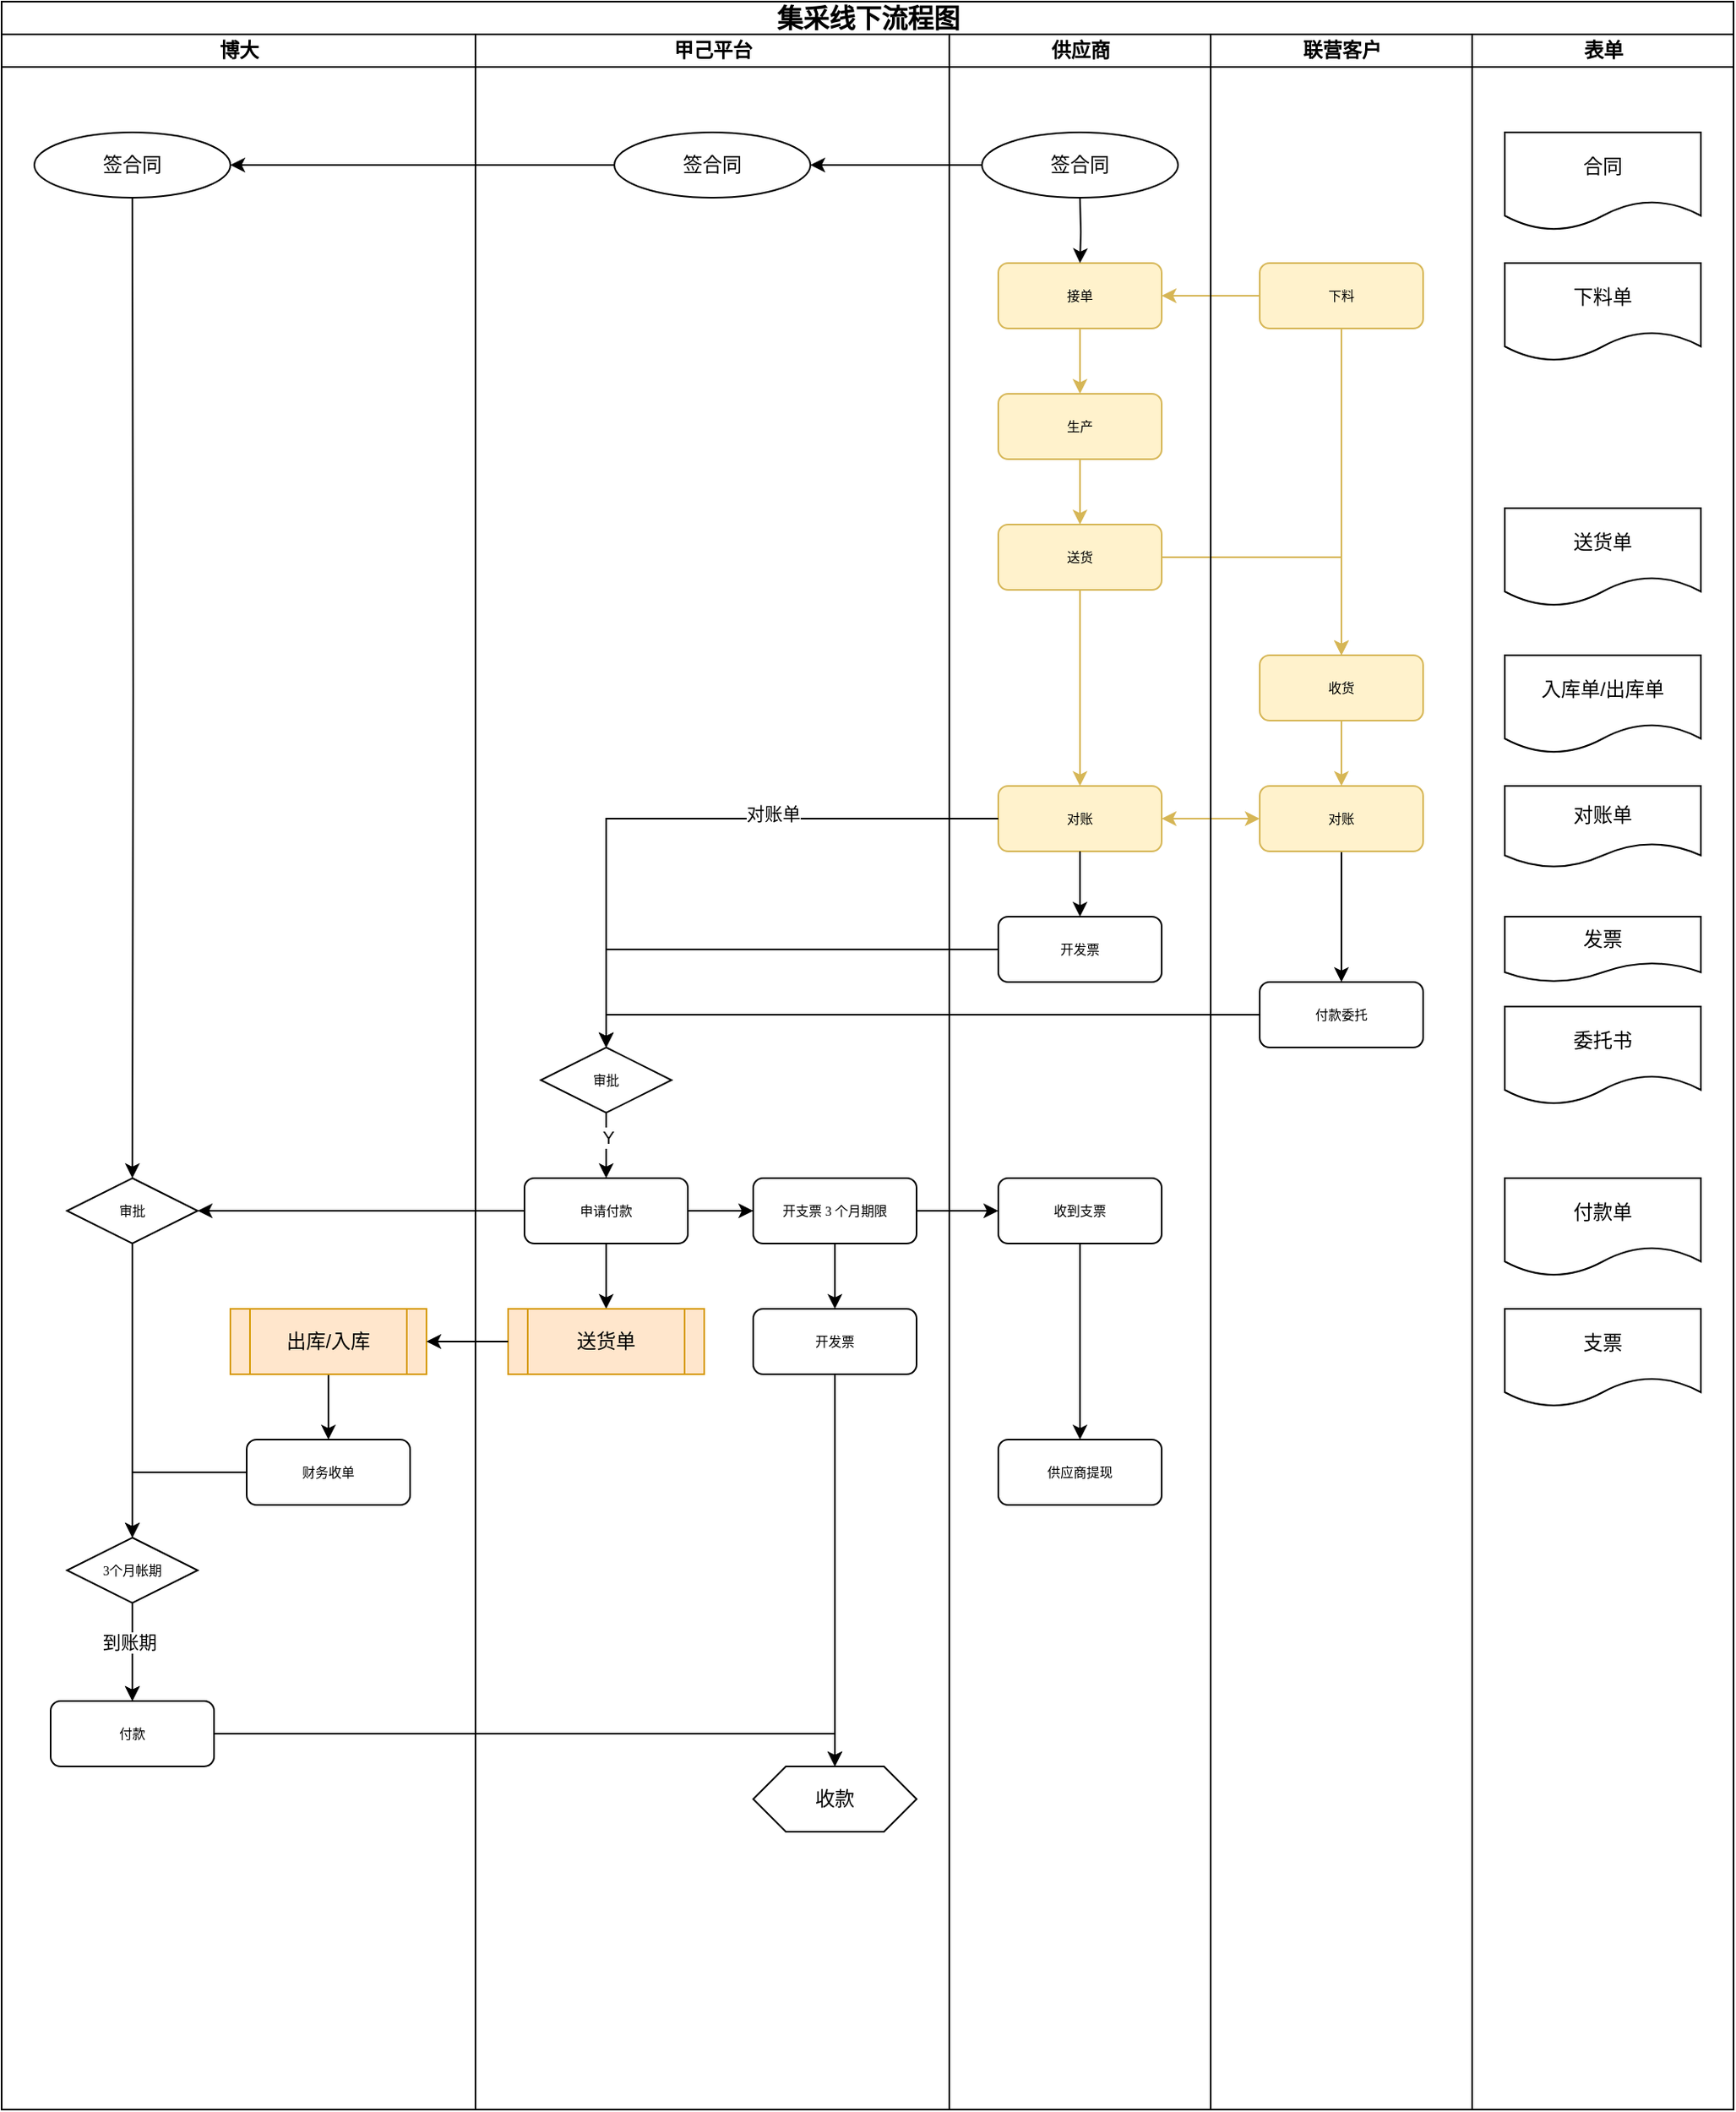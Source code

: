 <mxfile version="21.2.8" type="device">
  <diagram name="Page-1" id="74e2e168-ea6b-b213-b513-2b3c1d86103e">
    <mxGraphModel dx="1739" dy="972" grid="1" gridSize="10" guides="1" tooltips="1" connect="1" arrows="1" fold="1" page="1" pageScale="1" pageWidth="1100" pageHeight="850" background="none" math="0" shadow="0">
      <root>
        <mxCell id="0" />
        <mxCell id="1" parent="0" />
        <mxCell id="77e6c97f196da883-1" value="&lt;font style=&quot;font-size: 16px;&quot;&gt;集采线下流程图&lt;/font&gt;" style="swimlane;html=1;childLayout=stackLayout;startSize=20;rounded=0;shadow=0;labelBackgroundColor=none;strokeWidth=1;fontFamily=Verdana;fontSize=8;align=center;" parent="1" vertex="1">
          <mxGeometry x="70" y="20" width="1060" height="1290" as="geometry" />
        </mxCell>
        <mxCell id="77e6c97f196da883-2" value="博大" style="swimlane;html=1;startSize=20;" parent="77e6c97f196da883-1" vertex="1">
          <mxGeometry y="20" width="290" height="1270" as="geometry" />
        </mxCell>
        <mxCell id="XwqVTGlZqVIml_d9xqTK-22" style="edgeStyle=orthogonalEdgeStyle;rounded=0;orthogonalLoop=1;jettySize=auto;html=1;entryX=0.5;entryY=0;entryDx=0;entryDy=0;" edge="1" parent="77e6c97f196da883-2" target="77e6c97f196da883-16">
          <mxGeometry relative="1" as="geometry">
            <mxPoint x="80" y="100" as="sourcePoint" />
            <mxPoint x="80" y="520" as="targetPoint" />
          </mxGeometry>
        </mxCell>
        <mxCell id="XwqVTGlZqVIml_d9xqTK-97" style="edgeStyle=orthogonalEdgeStyle;rounded=0;orthogonalLoop=1;jettySize=auto;html=1;" edge="1" parent="77e6c97f196da883-2" source="77e6c97f196da883-20" target="XwqVTGlZqVIml_d9xqTK-34">
          <mxGeometry relative="1" as="geometry" />
        </mxCell>
        <mxCell id="XwqVTGlZqVIml_d9xqTK-23" value="财务收单" style="rounded=1;whiteSpace=wrap;html=1;shadow=0;labelBackgroundColor=none;strokeWidth=1;fontFamily=Verdana;fontSize=8;align=center;" vertex="1" parent="77e6c97f196da883-2">
          <mxGeometry x="150" y="860" width="100" height="40" as="geometry" />
        </mxCell>
        <mxCell id="77e6c97f196da883-16" value="审批" style="rhombus;whiteSpace=wrap;html=1;rounded=0;shadow=0;labelBackgroundColor=none;strokeWidth=1;fontFamily=Verdana;fontSize=8;align=center;" parent="77e6c97f196da883-2" vertex="1">
          <mxGeometry x="40" y="700" width="80" height="40" as="geometry" />
        </mxCell>
        <mxCell id="XwqVTGlZqVIml_d9xqTK-67" value="签合同" style="ellipse;whiteSpace=wrap;html=1;" vertex="1" parent="77e6c97f196da883-2">
          <mxGeometry x="20" y="60" width="120" height="40" as="geometry" />
        </mxCell>
        <mxCell id="XwqVTGlZqVIml_d9xqTK-34" value="付款" style="rounded=1;whiteSpace=wrap;html=1;shadow=0;labelBackgroundColor=none;strokeWidth=1;fontFamily=Verdana;fontSize=8;align=center;" vertex="1" parent="77e6c97f196da883-2">
          <mxGeometry x="30" y="1020" width="100" height="40" as="geometry" />
        </mxCell>
        <mxCell id="XwqVTGlZqVIml_d9xqTK-24" value="" style="edgeStyle=orthogonalEdgeStyle;rounded=0;orthogonalLoop=1;jettySize=auto;html=1;" edge="1" parent="77e6c97f196da883-2" source="77e6c97f196da883-16" target="77e6c97f196da883-20">
          <mxGeometry relative="1" as="geometry">
            <mxPoint x="80" y="720" as="sourcePoint" />
          </mxGeometry>
        </mxCell>
        <mxCell id="XwqVTGlZqVIml_d9xqTK-87" value="" style="edgeStyle=orthogonalEdgeStyle;rounded=0;orthogonalLoop=1;jettySize=auto;html=1;" edge="1" parent="77e6c97f196da883-2" source="77e6c97f196da883-20" target="XwqVTGlZqVIml_d9xqTK-34">
          <mxGeometry relative="1" as="geometry">
            <mxPoint x="-100" y="1170" as="sourcePoint" />
            <mxPoint x="200" y="940" as="targetPoint" />
          </mxGeometry>
        </mxCell>
        <mxCell id="XwqVTGlZqVIml_d9xqTK-88" value="到账期" style="edgeLabel;html=1;align=center;verticalAlign=middle;resizable=0;points=[];" vertex="1" connectable="0" parent="XwqVTGlZqVIml_d9xqTK-87">
          <mxGeometry x="-0.22" y="-2" relative="1" as="geometry">
            <mxPoint as="offset" />
          </mxGeometry>
        </mxCell>
        <mxCell id="XwqVTGlZqVIml_d9xqTK-95" style="edgeStyle=orthogonalEdgeStyle;rounded=0;orthogonalLoop=1;jettySize=auto;html=1;" edge="1" parent="77e6c97f196da883-2" source="XwqVTGlZqVIml_d9xqTK-85" target="XwqVTGlZqVIml_d9xqTK-23">
          <mxGeometry relative="1" as="geometry" />
        </mxCell>
        <mxCell id="XwqVTGlZqVIml_d9xqTK-85" value="出库/入库" style="shape=process;whiteSpace=wrap;html=1;backgroundOutline=1;fillColor=#ffe6cc;strokeColor=#d79b00;" vertex="1" parent="77e6c97f196da883-2">
          <mxGeometry x="140" y="780" width="120" height="40" as="geometry" />
        </mxCell>
        <mxCell id="XwqVTGlZqVIml_d9xqTK-100" value="" style="edgeStyle=orthogonalEdgeStyle;rounded=0;orthogonalLoop=1;jettySize=auto;html=1;" edge="1" parent="77e6c97f196da883-2" source="XwqVTGlZqVIml_d9xqTK-23" target="77e6c97f196da883-20">
          <mxGeometry relative="1" as="geometry">
            <mxPoint x="220" y="940" as="sourcePoint" />
            <mxPoint x="150" y="1080" as="targetPoint" />
          </mxGeometry>
        </mxCell>
        <mxCell id="77e6c97f196da883-20" value="3个月帐期" style="rhombus;whiteSpace=wrap;html=1;rounded=0;shadow=0;labelBackgroundColor=none;strokeWidth=1;fontFamily=Verdana;fontSize=8;align=center;" parent="77e6c97f196da883-2" vertex="1">
          <mxGeometry x="40" y="920" width="80" height="40" as="geometry" />
        </mxCell>
        <mxCell id="77e6c97f196da883-3" value="甲己平台" style="swimlane;html=1;startSize=20;" parent="77e6c97f196da883-1" vertex="1">
          <mxGeometry x="290" y="20" width="290" height="1270" as="geometry" />
        </mxCell>
        <mxCell id="XwqVTGlZqVIml_d9xqTK-99" style="edgeStyle=orthogonalEdgeStyle;rounded=0;orthogonalLoop=1;jettySize=auto;html=1;" edge="1" parent="77e6c97f196da883-3" source="77e6c97f196da883-19" target="XwqVTGlZqVIml_d9xqTK-84">
          <mxGeometry relative="1" as="geometry" />
        </mxCell>
        <mxCell id="77e6c97f196da883-19" value="申请付款" style="rounded=1;whiteSpace=wrap;html=1;shadow=0;labelBackgroundColor=none;strokeWidth=1;fontFamily=Verdana;fontSize=8;align=center;" parent="77e6c97f196da883-3" vertex="1">
          <mxGeometry x="30" y="700" width="100" height="40" as="geometry" />
        </mxCell>
        <mxCell id="XwqVTGlZqVIml_d9xqTK-93" style="edgeStyle=orthogonalEdgeStyle;rounded=0;orthogonalLoop=1;jettySize=auto;html=1;exitX=0.5;exitY=1;exitDx=0;exitDy=0;" edge="1" parent="77e6c97f196da883-3" source="XwqVTGlZqVIml_d9xqTK-27" target="XwqVTGlZqVIml_d9xqTK-90">
          <mxGeometry relative="1" as="geometry" />
        </mxCell>
        <mxCell id="XwqVTGlZqVIml_d9xqTK-27" value="开发票" style="rounded=1;whiteSpace=wrap;html=1;shadow=0;labelBackgroundColor=none;strokeWidth=1;fontFamily=Verdana;fontSize=8;align=center;" vertex="1" parent="77e6c97f196da883-3">
          <mxGeometry x="170" y="780" width="100" height="40" as="geometry" />
        </mxCell>
        <mxCell id="XwqVTGlZqVIml_d9xqTK-51" style="edgeStyle=orthogonalEdgeStyle;rounded=0;orthogonalLoop=1;jettySize=auto;html=1;" edge="1" parent="77e6c97f196da883-3" source="XwqVTGlZqVIml_d9xqTK-50" target="77e6c97f196da883-19">
          <mxGeometry relative="1" as="geometry" />
        </mxCell>
        <mxCell id="XwqVTGlZqVIml_d9xqTK-80" value="Y" style="edgeLabel;html=1;align=center;verticalAlign=middle;resizable=0;points=[];" vertex="1" connectable="0" parent="XwqVTGlZqVIml_d9xqTK-51">
          <mxGeometry x="-0.256" y="1" relative="1" as="geometry">
            <mxPoint as="offset" />
          </mxGeometry>
        </mxCell>
        <mxCell id="XwqVTGlZqVIml_d9xqTK-50" value="审批" style="rhombus;whiteSpace=wrap;html=1;rounded=0;shadow=0;labelBackgroundColor=none;strokeWidth=1;fontFamily=Verdana;fontSize=8;align=center;" vertex="1" parent="77e6c97f196da883-3">
          <mxGeometry x="40" y="620" width="80" height="40" as="geometry" />
        </mxCell>
        <mxCell id="XwqVTGlZqVIml_d9xqTK-66" value="签合同" style="ellipse;whiteSpace=wrap;html=1;" vertex="1" parent="77e6c97f196da883-3">
          <mxGeometry x="85" y="60" width="120" height="40" as="geometry" />
        </mxCell>
        <mxCell id="XwqVTGlZqVIml_d9xqTK-83" style="edgeStyle=orthogonalEdgeStyle;rounded=0;orthogonalLoop=1;jettySize=auto;html=1;" edge="1" parent="77e6c97f196da883-3" source="77e6c97f196da883-19" target="XwqVTGlZqVIml_d9xqTK-27">
          <mxGeometry relative="1" as="geometry" />
        </mxCell>
        <mxCell id="XwqVTGlZqVIml_d9xqTK-54" value="开支票 3 个月期限" style="rounded=1;whiteSpace=wrap;html=1;shadow=0;labelBackgroundColor=none;strokeWidth=1;fontFamily=Verdana;fontSize=8;align=center;" vertex="1" parent="77e6c97f196da883-3">
          <mxGeometry x="170" y="700" width="100" height="40" as="geometry" />
        </mxCell>
        <mxCell id="XwqVTGlZqVIml_d9xqTK-26" value="" style="edgeStyle=orthogonalEdgeStyle;rounded=0;orthogonalLoop=1;jettySize=auto;html=1;" edge="1" parent="77e6c97f196da883-3" source="77e6c97f196da883-19" target="XwqVTGlZqVIml_d9xqTK-54">
          <mxGeometry relative="1" as="geometry" />
        </mxCell>
        <mxCell id="XwqVTGlZqVIml_d9xqTK-84" value="送货单" style="shape=process;whiteSpace=wrap;html=1;backgroundOutline=1;fillColor=#ffe6cc;strokeColor=#d79b00;" vertex="1" parent="77e6c97f196da883-3">
          <mxGeometry x="20" y="780" width="120" height="40" as="geometry" />
        </mxCell>
        <mxCell id="XwqVTGlZqVIml_d9xqTK-90" value="收款" style="shape=hexagon;perimeter=hexagonPerimeter2;whiteSpace=wrap;html=1;fixedSize=1;" vertex="1" parent="77e6c97f196da883-3">
          <mxGeometry x="170" y="1060" width="100" height="40" as="geometry" />
        </mxCell>
        <mxCell id="77e6c97f196da883-4" value="供应商" style="swimlane;html=1;startSize=20;" parent="77e6c97f196da883-1" vertex="1">
          <mxGeometry x="580" y="20" width="160" height="1270" as="geometry" />
        </mxCell>
        <mxCell id="XwqVTGlZqVIml_d9xqTK-10" value="" style="edgeStyle=orthogonalEdgeStyle;rounded=0;orthogonalLoop=1;jettySize=auto;html=1;fillColor=#fff2cc;strokeColor=#d6b656;" edge="1" parent="77e6c97f196da883-4" source="77e6c97f196da883-12" target="77e6c97f196da883-24">
          <mxGeometry relative="1" as="geometry" />
        </mxCell>
        <mxCell id="77e6c97f196da883-12" value="接单" style="rounded=1;whiteSpace=wrap;html=1;shadow=0;labelBackgroundColor=none;strokeWidth=1;fontFamily=Verdana;fontSize=8;align=center;fillColor=#fff2cc;strokeColor=#d6b656;" parent="77e6c97f196da883-4" vertex="1">
          <mxGeometry x="30" y="140" width="100" height="40" as="geometry" />
        </mxCell>
        <mxCell id="77e6c97f196da883-14" value="送货" style="rounded=1;whiteSpace=wrap;html=1;shadow=0;labelBackgroundColor=none;strokeWidth=1;fontFamily=Verdana;fontSize=8;align=center;fillColor=#fff2cc;strokeColor=#d6b656;" parent="77e6c97f196da883-4" vertex="1">
          <mxGeometry x="30" y="300" width="100" height="40" as="geometry" />
        </mxCell>
        <mxCell id="XwqVTGlZqVIml_d9xqTK-7" style="edgeStyle=orthogonalEdgeStyle;rounded=0;orthogonalLoop=1;jettySize=auto;html=1;" edge="1" parent="77e6c97f196da883-4" target="77e6c97f196da883-12">
          <mxGeometry relative="1" as="geometry">
            <mxPoint x="80" y="100" as="sourcePoint" />
          </mxGeometry>
        </mxCell>
        <mxCell id="XwqVTGlZqVIml_d9xqTK-11" style="edgeStyle=orthogonalEdgeStyle;rounded=0;orthogonalLoop=1;jettySize=auto;html=1;fillColor=#fff2cc;strokeColor=#d6b656;" edge="1" parent="77e6c97f196da883-4" source="77e6c97f196da883-24" target="77e6c97f196da883-14">
          <mxGeometry relative="1" as="geometry" />
        </mxCell>
        <mxCell id="77e6c97f196da883-24" value="生产" style="rounded=1;whiteSpace=wrap;html=1;shadow=0;labelBackgroundColor=none;strokeWidth=1;fontFamily=Verdana;fontSize=8;align=center;fillColor=#fff2cc;strokeColor=#d6b656;" parent="77e6c97f196da883-4" vertex="1">
          <mxGeometry x="30" y="220" width="100" height="40" as="geometry" />
        </mxCell>
        <mxCell id="77e6c97f196da883-23" value="对账" style="rounded=1;whiteSpace=wrap;html=1;shadow=0;labelBackgroundColor=none;strokeWidth=1;fontFamily=Verdana;fontSize=8;align=center;fillColor=#fff2cc;strokeColor=#d6b656;" parent="77e6c97f196da883-4" vertex="1">
          <mxGeometry x="30" y="460" width="100" height="40" as="geometry" />
        </mxCell>
        <mxCell id="XwqVTGlZqVIml_d9xqTK-38" value="" style="edgeStyle=orthogonalEdgeStyle;rounded=0;orthogonalLoop=1;jettySize=auto;html=1;" edge="1" parent="77e6c97f196da883-4" source="77e6c97f196da883-22" target="XwqVTGlZqVIml_d9xqTK-37">
          <mxGeometry relative="1" as="geometry">
            <mxPoint x="80" y="970" as="targetPoint" />
          </mxGeometry>
        </mxCell>
        <mxCell id="77e6c97f196da883-22" value="收到支票" style="rounded=1;whiteSpace=wrap;html=1;shadow=0;labelBackgroundColor=none;strokeWidth=1;fontFamily=Verdana;fontSize=8;align=center;" parent="77e6c97f196da883-4" vertex="1">
          <mxGeometry x="30" y="700" width="100" height="40" as="geometry" />
        </mxCell>
        <mxCell id="XwqVTGlZqVIml_d9xqTK-37" value="供应商提现" style="rounded=1;whiteSpace=wrap;html=1;shadow=0;labelBackgroundColor=none;strokeWidth=1;fontFamily=Verdana;fontSize=8;align=center;" vertex="1" parent="77e6c97f196da883-4">
          <mxGeometry x="30" y="860" width="100" height="40" as="geometry" />
        </mxCell>
        <mxCell id="XwqVTGlZqVIml_d9xqTK-56" value="开发票" style="rounded=1;whiteSpace=wrap;html=1;shadow=0;labelBackgroundColor=none;strokeWidth=1;fontFamily=Verdana;fontSize=8;align=center;" vertex="1" parent="77e6c97f196da883-4">
          <mxGeometry x="30" y="540" width="100" height="40" as="geometry" />
        </mxCell>
        <mxCell id="XwqVTGlZqVIml_d9xqTK-57" value="" style="edgeStyle=orthogonalEdgeStyle;rounded=0;orthogonalLoop=1;jettySize=auto;html=1;" edge="1" parent="77e6c97f196da883-4" source="77e6c97f196da883-23" target="XwqVTGlZqVIml_d9xqTK-56">
          <mxGeometry relative="1" as="geometry">
            <mxPoint x="470" y="600" as="sourcePoint" />
            <mxPoint x="470" y="800" as="targetPoint" />
          </mxGeometry>
        </mxCell>
        <mxCell id="XwqVTGlZqVIml_d9xqTK-63" value="" style="edgeStyle=orthogonalEdgeStyle;rounded=0;orthogonalLoop=1;jettySize=auto;html=1;entryX=0.5;entryY=0;entryDx=0;entryDy=0;fillColor=#fff2cc;strokeColor=#d6b656;" edge="1" parent="77e6c97f196da883-4" source="77e6c97f196da883-14" target="77e6c97f196da883-23">
          <mxGeometry relative="1" as="geometry">
            <mxPoint x="80" y="380" as="targetPoint" />
          </mxGeometry>
        </mxCell>
        <mxCell id="XwqVTGlZqVIml_d9xqTK-65" value="签合同" style="ellipse;whiteSpace=wrap;html=1;" vertex="1" parent="77e6c97f196da883-4">
          <mxGeometry x="20" y="60" width="120" height="40" as="geometry" />
        </mxCell>
        <mxCell id="XwqVTGlZqVIml_d9xqTK-8" style="edgeStyle=orthogonalEdgeStyle;rounded=0;orthogonalLoop=1;jettySize=auto;html=1;fillColor=#fff2cc;strokeColor=#d6b656;" edge="1" parent="77e6c97f196da883-1" source="77e6c97f196da883-14" target="77e6c97f196da883-17">
          <mxGeometry relative="1" as="geometry" />
        </mxCell>
        <mxCell id="XwqVTGlZqVIml_d9xqTK-6" style="edgeStyle=orthogonalEdgeStyle;rounded=0;orthogonalLoop=1;jettySize=auto;html=1;fillColor=#fff2cc;strokeColor=#d6b656;" edge="1" parent="77e6c97f196da883-1" source="77e6c97f196da883-15" target="77e6c97f196da883-12">
          <mxGeometry relative="1" as="geometry" />
        </mxCell>
        <mxCell id="XwqVTGlZqVIml_d9xqTK-12" style="edgeStyle=orthogonalEdgeStyle;rounded=0;orthogonalLoop=1;jettySize=auto;html=1;startArrow=classic;startFill=1;fillColor=#fff2cc;strokeColor=#d6b656;" edge="1" parent="77e6c97f196da883-1" source="77e6c97f196da883-18" target="77e6c97f196da883-23">
          <mxGeometry relative="1" as="geometry" />
        </mxCell>
        <mxCell id="XwqVTGlZqVIml_d9xqTK-32" style="edgeStyle=orthogonalEdgeStyle;rounded=0;orthogonalLoop=1;jettySize=auto;html=1;entryX=1;entryY=0.5;entryDx=0;entryDy=0;" edge="1" parent="77e6c97f196da883-1" source="77e6c97f196da883-19" target="77e6c97f196da883-16">
          <mxGeometry relative="1" as="geometry" />
        </mxCell>
        <mxCell id="XwqVTGlZqVIml_d9xqTK-43" style="edgeStyle=orthogonalEdgeStyle;rounded=0;orthogonalLoop=1;jettySize=auto;html=1;" edge="1" parent="77e6c97f196da883-1" source="77e6c97f196da883-23" target="XwqVTGlZqVIml_d9xqTK-50">
          <mxGeometry relative="1" as="geometry" />
        </mxCell>
        <mxCell id="XwqVTGlZqVIml_d9xqTK-44" value="对账单" style="edgeLabel;html=1;align=center;verticalAlign=middle;resizable=0;points=[];" vertex="1" connectable="0" parent="XwqVTGlZqVIml_d9xqTK-43">
          <mxGeometry x="-0.274" y="-3" relative="1" as="geometry">
            <mxPoint as="offset" />
          </mxGeometry>
        </mxCell>
        <mxCell id="XwqVTGlZqVIml_d9xqTK-47" style="edgeStyle=orthogonalEdgeStyle;rounded=0;orthogonalLoop=1;jettySize=auto;html=1;entryX=0.5;entryY=0;entryDx=0;entryDy=0;" edge="1" parent="77e6c97f196da883-1" source="XwqVTGlZqVIml_d9xqTK-19" target="XwqVTGlZqVIml_d9xqTK-50">
          <mxGeometry relative="1" as="geometry">
            <mxPoint x="240" y="630" as="targetPoint" />
          </mxGeometry>
        </mxCell>
        <mxCell id="77e6c97f196da883-5" value="联营客户" style="swimlane;html=1;startSize=20;" parent="77e6c97f196da883-1" vertex="1">
          <mxGeometry x="740" y="20" width="160" height="1270" as="geometry" />
        </mxCell>
        <mxCell id="XwqVTGlZqVIml_d9xqTK-9" value="" style="edgeStyle=orthogonalEdgeStyle;rounded=0;orthogonalLoop=1;jettySize=auto;html=1;fillColor=#fff2cc;strokeColor=#d6b656;" edge="1" parent="77e6c97f196da883-5" source="77e6c97f196da883-15" target="77e6c97f196da883-17">
          <mxGeometry relative="1" as="geometry" />
        </mxCell>
        <mxCell id="77e6c97f196da883-15" value="下料" style="rounded=1;whiteSpace=wrap;html=1;shadow=0;labelBackgroundColor=none;strokeWidth=1;fontFamily=Verdana;fontSize=8;align=center;fillColor=#fff2cc;strokeColor=#d6b656;" parent="77e6c97f196da883-5" vertex="1">
          <mxGeometry x="30" y="140" width="100" height="40" as="geometry" />
        </mxCell>
        <mxCell id="XwqVTGlZqVIml_d9xqTK-74" style="edgeStyle=orthogonalEdgeStyle;rounded=0;orthogonalLoop=1;jettySize=auto;html=1;fillColor=#fff2cc;strokeColor=#d6b656;" edge="1" parent="77e6c97f196da883-5" source="77e6c97f196da883-17" target="77e6c97f196da883-18">
          <mxGeometry relative="1" as="geometry">
            <mxPoint x="50" y="410" as="targetPoint" />
          </mxGeometry>
        </mxCell>
        <mxCell id="77e6c97f196da883-17" value="收货" style="rounded=1;whiteSpace=wrap;html=1;shadow=0;labelBackgroundColor=none;strokeWidth=1;fontFamily=Verdana;fontSize=8;align=center;fillColor=#fff2cc;strokeColor=#d6b656;" parent="77e6c97f196da883-5" vertex="1">
          <mxGeometry x="30" y="380" width="100" height="40" as="geometry" />
        </mxCell>
        <mxCell id="XwqVTGlZqVIml_d9xqTK-46" style="edgeStyle=orthogonalEdgeStyle;rounded=0;orthogonalLoop=1;jettySize=auto;html=1;" edge="1" parent="77e6c97f196da883-5" source="77e6c97f196da883-18" target="XwqVTGlZqVIml_d9xqTK-19">
          <mxGeometry relative="1" as="geometry" />
        </mxCell>
        <mxCell id="77e6c97f196da883-18" value="对账" style="rounded=1;whiteSpace=wrap;html=1;shadow=0;labelBackgroundColor=none;strokeWidth=1;fontFamily=Verdana;fontSize=8;align=center;fillColor=#fff2cc;strokeColor=#d6b656;" parent="77e6c97f196da883-5" vertex="1">
          <mxGeometry x="30" y="460" width="100" height="40" as="geometry" />
        </mxCell>
        <mxCell id="XwqVTGlZqVIml_d9xqTK-19" value="付款委托" style="rounded=1;whiteSpace=wrap;html=1;shadow=0;labelBackgroundColor=none;strokeWidth=1;fontFamily=Verdana;fontSize=8;align=center;" vertex="1" parent="77e6c97f196da883-5">
          <mxGeometry x="30" y="580" width="100" height="40" as="geometry" />
        </mxCell>
        <mxCell id="77e6c97f196da883-6" value="表单" style="swimlane;html=1;startSize=20;" parent="77e6c97f196da883-1" vertex="1">
          <mxGeometry x="900" y="20" width="160" height="1270" as="geometry" />
        </mxCell>
        <mxCell id="XwqVTGlZqVIml_d9xqTK-72" value="入库单/出库单" style="shape=document;whiteSpace=wrap;html=1;boundedLbl=1;" vertex="1" parent="77e6c97f196da883-6">
          <mxGeometry x="20" y="380" width="120" height="60" as="geometry" />
        </mxCell>
        <mxCell id="XwqVTGlZqVIml_d9xqTK-73" value="送货单" style="shape=document;whiteSpace=wrap;html=1;boundedLbl=1;" vertex="1" parent="77e6c97f196da883-6">
          <mxGeometry x="20" y="290" width="120" height="60" as="geometry" />
        </mxCell>
        <mxCell id="XwqVTGlZqVIml_d9xqTK-75" value="对账单" style="shape=document;whiteSpace=wrap;html=1;boundedLbl=1;" vertex="1" parent="77e6c97f196da883-6">
          <mxGeometry x="20" y="460" width="120" height="50" as="geometry" />
        </mxCell>
        <mxCell id="XwqVTGlZqVIml_d9xqTK-76" value="合同" style="shape=document;whiteSpace=wrap;html=1;boundedLbl=1;" vertex="1" parent="77e6c97f196da883-6">
          <mxGeometry x="20" y="60" width="120" height="60" as="geometry" />
        </mxCell>
        <mxCell id="XwqVTGlZqVIml_d9xqTK-77" value="下料单" style="shape=document;whiteSpace=wrap;html=1;boundedLbl=1;" vertex="1" parent="77e6c97f196da883-6">
          <mxGeometry x="20" y="140" width="120" height="60" as="geometry" />
        </mxCell>
        <mxCell id="XwqVTGlZqVIml_d9xqTK-78" value="发票" style="shape=document;whiteSpace=wrap;html=1;boundedLbl=1;" vertex="1" parent="77e6c97f196da883-6">
          <mxGeometry x="20" y="540" width="120" height="40" as="geometry" />
        </mxCell>
        <mxCell id="XwqVTGlZqVIml_d9xqTK-79" value="委托书" style="shape=document;whiteSpace=wrap;html=1;boundedLbl=1;" vertex="1" parent="77e6c97f196da883-6">
          <mxGeometry x="20" y="595" width="120" height="60" as="geometry" />
        </mxCell>
        <mxCell id="XwqVTGlZqVIml_d9xqTK-81" value="付款单" style="shape=document;whiteSpace=wrap;html=1;boundedLbl=1;" vertex="1" parent="77e6c97f196da883-6">
          <mxGeometry x="20" y="700" width="120" height="60" as="geometry" />
        </mxCell>
        <mxCell id="XwqVTGlZqVIml_d9xqTK-82" value="支票" style="shape=document;whiteSpace=wrap;html=1;boundedLbl=1;" vertex="1" parent="77e6c97f196da883-6">
          <mxGeometry x="20" y="780" width="120" height="60" as="geometry" />
        </mxCell>
        <mxCell id="XwqVTGlZqVIml_d9xqTK-64" style="edgeStyle=orthogonalEdgeStyle;rounded=0;orthogonalLoop=1;jettySize=auto;html=1;entryX=0.5;entryY=0;entryDx=0;entryDy=0;" edge="1" parent="77e6c97f196da883-1" source="XwqVTGlZqVIml_d9xqTK-56" target="XwqVTGlZqVIml_d9xqTK-50">
          <mxGeometry relative="1" as="geometry" />
        </mxCell>
        <mxCell id="XwqVTGlZqVIml_d9xqTK-36" style="edgeStyle=orthogonalEdgeStyle;rounded=0;orthogonalLoop=1;jettySize=auto;html=1;entryX=0.5;entryY=0;entryDx=0;entryDy=0;" edge="1" parent="77e6c97f196da883-1" source="XwqVTGlZqVIml_d9xqTK-34" target="XwqVTGlZqVIml_d9xqTK-90">
          <mxGeometry relative="1" as="geometry">
            <mxPoint x="320" y="1140" as="targetPoint" />
          </mxGeometry>
        </mxCell>
        <mxCell id="XwqVTGlZqVIml_d9xqTK-69" style="edgeStyle=orthogonalEdgeStyle;rounded=0;orthogonalLoop=1;jettySize=auto;html=1;" edge="1" parent="77e6c97f196da883-1" source="XwqVTGlZqVIml_d9xqTK-66" target="XwqVTGlZqVIml_d9xqTK-67">
          <mxGeometry relative="1" as="geometry" />
        </mxCell>
        <mxCell id="XwqVTGlZqVIml_d9xqTK-71" style="edgeStyle=orthogonalEdgeStyle;rounded=0;orthogonalLoop=1;jettySize=auto;html=1;" edge="1" parent="77e6c97f196da883-1" source="XwqVTGlZqVIml_d9xqTK-65" target="XwqVTGlZqVIml_d9xqTK-66">
          <mxGeometry relative="1" as="geometry" />
        </mxCell>
        <mxCell id="XwqVTGlZqVIml_d9xqTK-55" style="edgeStyle=orthogonalEdgeStyle;rounded=0;orthogonalLoop=1;jettySize=auto;html=1;" edge="1" parent="77e6c97f196da883-1" source="XwqVTGlZqVIml_d9xqTK-54" target="77e6c97f196da883-22">
          <mxGeometry relative="1" as="geometry" />
        </mxCell>
        <mxCell id="XwqVTGlZqVIml_d9xqTK-98" style="edgeStyle=orthogonalEdgeStyle;rounded=0;orthogonalLoop=1;jettySize=auto;html=1;" edge="1" parent="77e6c97f196da883-1" source="XwqVTGlZqVIml_d9xqTK-84" target="XwqVTGlZqVIml_d9xqTK-85">
          <mxGeometry relative="1" as="geometry" />
        </mxCell>
      </root>
    </mxGraphModel>
  </diagram>
</mxfile>
